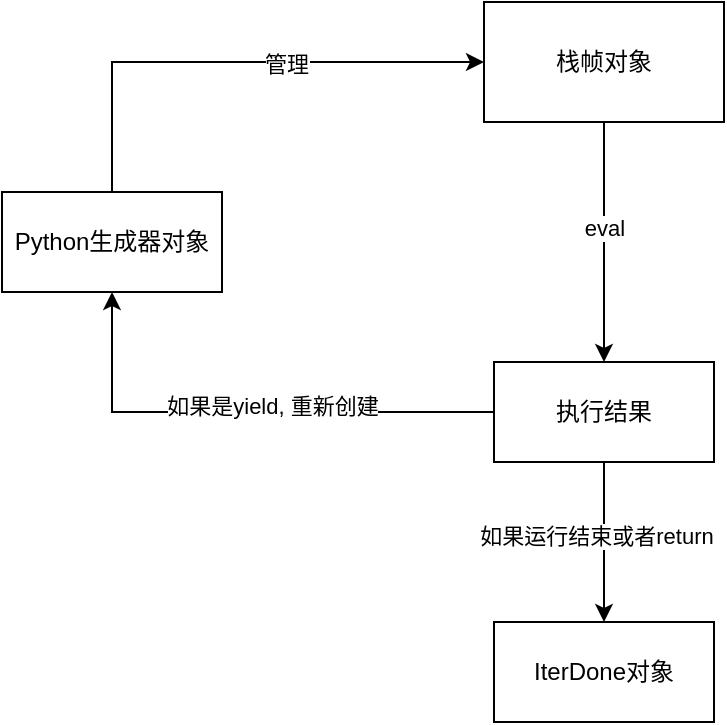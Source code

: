 <mxfile version="26.1.1">
  <diagram name="第 1 页" id="EmEJvg6VlkXlUYVOdsaL">
    <mxGraphModel dx="1562" dy="917" grid="1" gridSize="10" guides="1" tooltips="1" connect="1" arrows="1" fold="1" page="1" pageScale="1" pageWidth="827" pageHeight="1169" math="0" shadow="0">
      <root>
        <mxCell id="0" />
        <mxCell id="1" parent="0" />
        <mxCell id="c_3cDs-TgBqAgG5FIHv5-48" value="栈帧对象" style="rounded=0;whiteSpace=wrap;html=1;" parent="1" vertex="1">
          <mxGeometry x="390" y="770" width="120" height="60" as="geometry" />
        </mxCell>
        <mxCell id="c_3cDs-TgBqAgG5FIHv5-49" style="edgeStyle=orthogonalEdgeStyle;rounded=0;orthogonalLoop=1;jettySize=auto;html=1;exitX=0.5;exitY=0;exitDx=0;exitDy=0;entryX=0;entryY=0.5;entryDx=0;entryDy=0;" parent="1" source="c_3cDs-TgBqAgG5FIHv5-50" target="c_3cDs-TgBqAgG5FIHv5-48" edge="1">
          <mxGeometry relative="1" as="geometry" />
        </mxCell>
        <mxCell id="c_3cDs-TgBqAgG5FIHv5-54" value="管理" style="edgeLabel;html=1;align=center;verticalAlign=middle;resizable=0;points=[];" parent="c_3cDs-TgBqAgG5FIHv5-49" vertex="1" connectable="0">
          <mxGeometry x="0.207" y="-1" relative="1" as="geometry">
            <mxPoint as="offset" />
          </mxGeometry>
        </mxCell>
        <mxCell id="c_3cDs-TgBqAgG5FIHv5-50" value="Python生成器对象" style="html=1;whiteSpace=wrap;" parent="1" vertex="1">
          <mxGeometry x="149" y="865" width="110" height="50" as="geometry" />
        </mxCell>
        <mxCell id="c_3cDs-TgBqAgG5FIHv5-63" style="edgeStyle=orthogonalEdgeStyle;rounded=0;orthogonalLoop=1;jettySize=auto;html=1;exitX=0.5;exitY=1;exitDx=0;exitDy=0;" parent="1" source="c_3cDs-TgBqAgG5FIHv5-48" target="c_3cDs-TgBqAgG5FIHv5-68" edge="1">
          <mxGeometry relative="1" as="geometry">
            <mxPoint x="560" y="950" as="sourcePoint" />
          </mxGeometry>
        </mxCell>
        <mxCell id="c_3cDs-TgBqAgG5FIHv5-64" value="eval" style="edgeLabel;html=1;align=center;verticalAlign=middle;resizable=0;points=[];" parent="c_3cDs-TgBqAgG5FIHv5-63" vertex="1" connectable="0">
          <mxGeometry x="-0.124" relative="1" as="geometry">
            <mxPoint as="offset" />
          </mxGeometry>
        </mxCell>
        <mxCell id="c_3cDs-TgBqAgG5FIHv5-66" style="edgeStyle=orthogonalEdgeStyle;rounded=0;orthogonalLoop=1;jettySize=auto;html=1;exitX=0;exitY=0.5;exitDx=0;exitDy=0;entryX=0.5;entryY=1;entryDx=0;entryDy=0;" parent="1" source="c_3cDs-TgBqAgG5FIHv5-68" target="c_3cDs-TgBqAgG5FIHv5-50" edge="1">
          <mxGeometry relative="1" as="geometry">
            <mxPoint x="145" y="1035" as="targetPoint" />
          </mxGeometry>
        </mxCell>
        <mxCell id="c_3cDs-TgBqAgG5FIHv5-67" value="如果是yield, 重新创建" style="edgeLabel;html=1;align=center;verticalAlign=middle;resizable=0;points=[];" parent="c_3cDs-TgBqAgG5FIHv5-66" vertex="1" connectable="0">
          <mxGeometry x="-0.118" y="-3" relative="1" as="geometry">
            <mxPoint x="-1" as="offset" />
          </mxGeometry>
        </mxCell>
        <mxCell id="c_3cDs-TgBqAgG5FIHv5-70" style="edgeStyle=orthogonalEdgeStyle;rounded=0;orthogonalLoop=1;jettySize=auto;html=1;exitX=0.5;exitY=1;exitDx=0;exitDy=0;" parent="1" source="c_3cDs-TgBqAgG5FIHv5-68" edge="1">
          <mxGeometry relative="1" as="geometry">
            <mxPoint x="450" y="1080" as="targetPoint" />
          </mxGeometry>
        </mxCell>
        <mxCell id="c_3cDs-TgBqAgG5FIHv5-71" value="如果运行结束或者return" style="edgeLabel;html=1;align=center;verticalAlign=middle;resizable=0;points=[];" parent="c_3cDs-TgBqAgG5FIHv5-70" vertex="1" connectable="0">
          <mxGeometry x="-0.081" y="-4" relative="1" as="geometry">
            <mxPoint as="offset" />
          </mxGeometry>
        </mxCell>
        <mxCell id="c_3cDs-TgBqAgG5FIHv5-68" value="执行结果" style="html=1;whiteSpace=wrap;" parent="1" vertex="1">
          <mxGeometry x="395" y="950" width="110" height="50" as="geometry" />
        </mxCell>
        <mxCell id="c_3cDs-TgBqAgG5FIHv5-73" value="IterDone对象" style="html=1;whiteSpace=wrap;" parent="1" vertex="1">
          <mxGeometry x="395" y="1080" width="110" height="50" as="geometry" />
        </mxCell>
      </root>
    </mxGraphModel>
  </diagram>
</mxfile>
